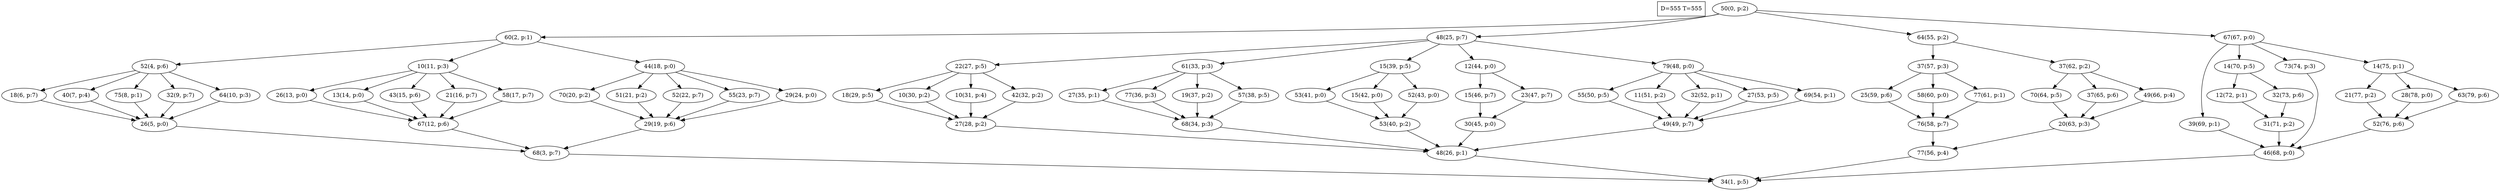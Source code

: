 digraph Task {
i [shape=box, label="D=555 T=555"]; 
0 [label="50(0, p:2)"];
1 [label="34(1, p:5)"];
2 [label="60(2, p:1)"];
3 [label="68(3, p:7)"];
4 [label="52(4, p:6)"];
5 [label="26(5, p:0)"];
6 [label="18(6, p:7)"];
7 [label="40(7, p:4)"];
8 [label="75(8, p:1)"];
9 [label="32(9, p:7)"];
10 [label="64(10, p:3)"];
11 [label="10(11, p:3)"];
12 [label="67(12, p:6)"];
13 [label="26(13, p:0)"];
14 [label="13(14, p:0)"];
15 [label="43(15, p:6)"];
16 [label="21(16, p:7)"];
17 [label="58(17, p:7)"];
18 [label="44(18, p:0)"];
19 [label="29(19, p:6)"];
20 [label="70(20, p:2)"];
21 [label="51(21, p:2)"];
22 [label="52(22, p:7)"];
23 [label="55(23, p:7)"];
24 [label="29(24, p:0)"];
25 [label="48(25, p:7)"];
26 [label="48(26, p:1)"];
27 [label="22(27, p:5)"];
28 [label="27(28, p:2)"];
29 [label="18(29, p:5)"];
30 [label="10(30, p:2)"];
31 [label="10(31, p:4)"];
32 [label="42(32, p:2)"];
33 [label="61(33, p:3)"];
34 [label="68(34, p:3)"];
35 [label="27(35, p:1)"];
36 [label="77(36, p:3)"];
37 [label="19(37, p:2)"];
38 [label="57(38, p:5)"];
39 [label="15(39, p:5)"];
40 [label="53(40, p:2)"];
41 [label="53(41, p:0)"];
42 [label="15(42, p:0)"];
43 [label="52(43, p:0)"];
44 [label="12(44, p:0)"];
45 [label="30(45, p:0)"];
46 [label="15(46, p:7)"];
47 [label="23(47, p:7)"];
48 [label="79(48, p:0)"];
49 [label="49(49, p:7)"];
50 [label="55(50, p:5)"];
51 [label="11(51, p:2)"];
52 [label="32(52, p:1)"];
53 [label="27(53, p:5)"];
54 [label="69(54, p:1)"];
55 [label="64(55, p:2)"];
56 [label="77(56, p:4)"];
57 [label="37(57, p:3)"];
58 [label="76(58, p:7)"];
59 [label="25(59, p:6)"];
60 [label="58(60, p:0)"];
61 [label="77(61, p:1)"];
62 [label="37(62, p:2)"];
63 [label="20(63, p:3)"];
64 [label="70(64, p:5)"];
65 [label="37(65, p:6)"];
66 [label="49(66, p:4)"];
67 [label="67(67, p:0)"];
68 [label="46(68, p:0)"];
69 [label="39(69, p:1)"];
70 [label="14(70, p:5)"];
71 [label="31(71, p:2)"];
72 [label="12(72, p:1)"];
73 [label="32(73, p:6)"];
74 [label="73(74, p:3)"];
75 [label="14(75, p:1)"];
76 [label="52(76, p:6)"];
77 [label="21(77, p:2)"];
78 [label="28(78, p:0)"];
79 [label="63(79, p:6)"];
0 -> 2;
0 -> 25;
0 -> 55;
0 -> 67;
2 -> 4;
2 -> 11;
2 -> 18;
3 -> 1;
4 -> 6;
4 -> 7;
4 -> 8;
4 -> 9;
4 -> 10;
5 -> 3;
6 -> 5;
7 -> 5;
8 -> 5;
9 -> 5;
10 -> 5;
11 -> 13;
11 -> 14;
11 -> 15;
11 -> 16;
11 -> 17;
12 -> 3;
13 -> 12;
14 -> 12;
15 -> 12;
16 -> 12;
17 -> 12;
18 -> 20;
18 -> 21;
18 -> 22;
18 -> 23;
18 -> 24;
19 -> 3;
20 -> 19;
21 -> 19;
22 -> 19;
23 -> 19;
24 -> 19;
25 -> 27;
25 -> 33;
25 -> 39;
25 -> 44;
25 -> 48;
26 -> 1;
27 -> 29;
27 -> 30;
27 -> 31;
27 -> 32;
28 -> 26;
29 -> 28;
30 -> 28;
31 -> 28;
32 -> 28;
33 -> 35;
33 -> 36;
33 -> 37;
33 -> 38;
34 -> 26;
35 -> 34;
36 -> 34;
37 -> 34;
38 -> 34;
39 -> 41;
39 -> 42;
39 -> 43;
40 -> 26;
41 -> 40;
42 -> 40;
43 -> 40;
44 -> 46;
44 -> 47;
45 -> 26;
46 -> 45;
47 -> 45;
48 -> 50;
48 -> 51;
48 -> 52;
48 -> 53;
48 -> 54;
49 -> 26;
50 -> 49;
51 -> 49;
52 -> 49;
53 -> 49;
54 -> 49;
55 -> 57;
55 -> 62;
56 -> 1;
57 -> 59;
57 -> 60;
57 -> 61;
58 -> 56;
59 -> 58;
60 -> 58;
61 -> 58;
62 -> 64;
62 -> 65;
62 -> 66;
63 -> 56;
64 -> 63;
65 -> 63;
66 -> 63;
67 -> 69;
67 -> 70;
67 -> 74;
67 -> 75;
68 -> 1;
69 -> 68;
70 -> 72;
70 -> 73;
71 -> 68;
72 -> 71;
73 -> 71;
74 -> 68;
75 -> 77;
75 -> 78;
75 -> 79;
76 -> 68;
77 -> 76;
78 -> 76;
79 -> 76;
}